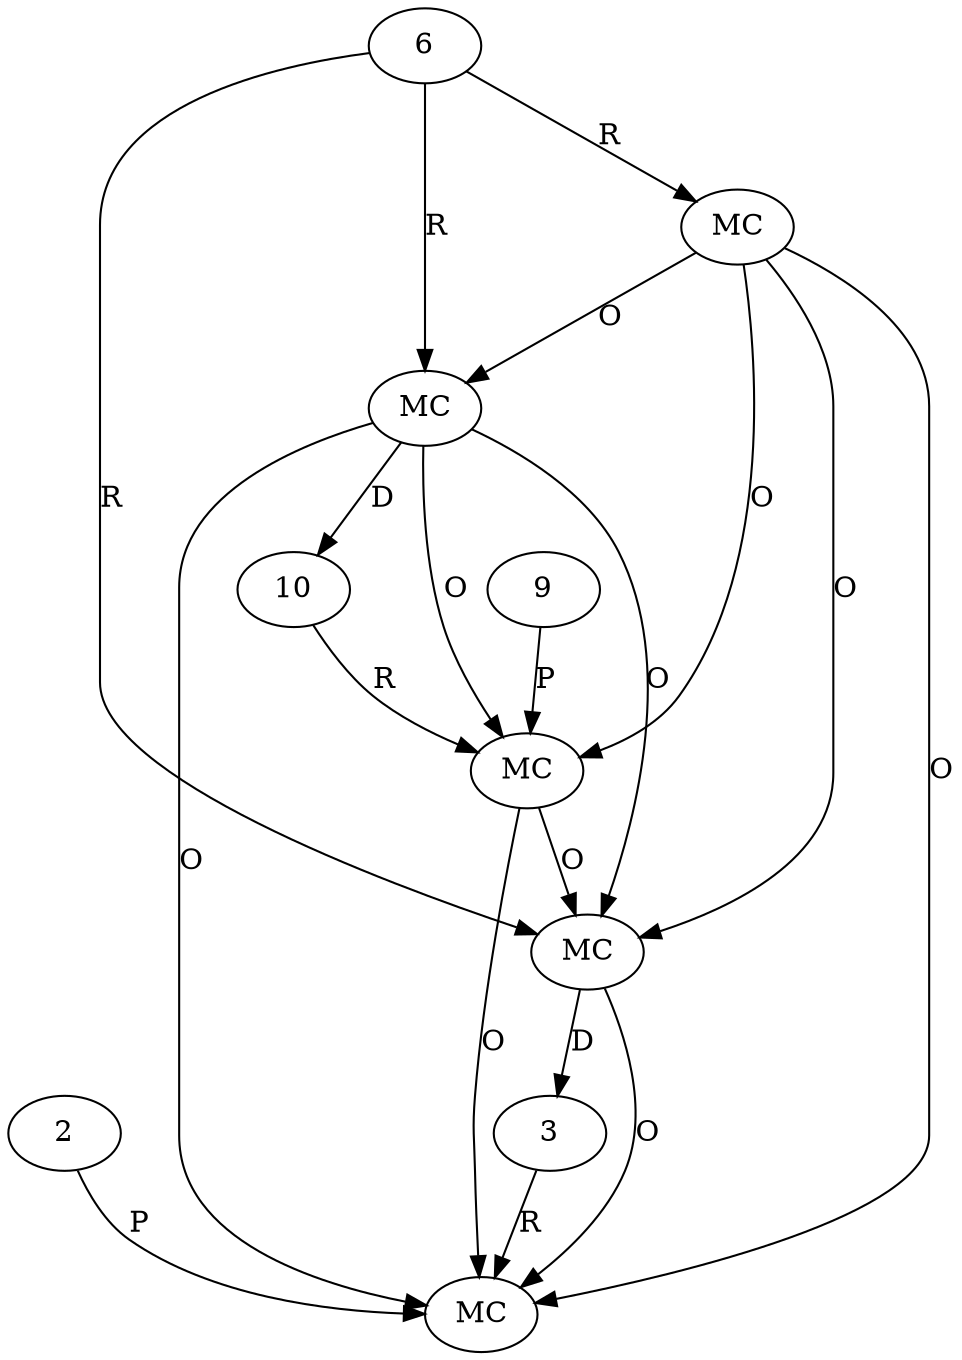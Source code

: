 digraph "AUG" {

  1 [ label="MC" s="process()" t="Macro" l="43" ];
  2 [ t="String" v="${if;(a!=A);YES;NO}" ];
  3 [ t="Macro" n="dummy_" ];
  4 [ label="MC" s="getReplacer()" t="Processor" l="43" ];
  5 [ label="MC" s="process()" t="Macro" l="42" ];
  6 [ t="Workspace" n="w" ];
  7 [ label="MC" s="getReplacer()" t="Processor" l="31" ];
  8 [ label="MC" s="getReplacer()" t="Processor" l="42" ];
  9 [ t="String" v="${repo;org.apache.felix.configadmin;1.0.0;highest}" ];
  10 [ t="Macro" n="dummy_" ];
  5 -> 1 [ label="O" ];
  3 -> 1 [ label="R" ];
  2 -> 1 [ label="P" ];
  7 -> 1 [ label="O" ];
  8 -> 1 [ label="O" ];
  4 -> 1 [ label="O" ];
  4 -> 3 [ label="D" ];
  8 -> 4 [ label="O" ];
  5 -> 4 [ label="O" ];
  7 -> 4 [ label="O" ];
  6 -> 4 [ label="R" ];
  10 -> 5 [ label="R" ];
  8 -> 5 [ label="O" ];
  9 -> 5 [ label="P" ];
  7 -> 5 [ label="O" ];
  6 -> 7 [ label="R" ];
  7 -> 8 [ label="O" ];
  6 -> 8 [ label="R" ];
  8 -> 10 [ label="D" ];
}

